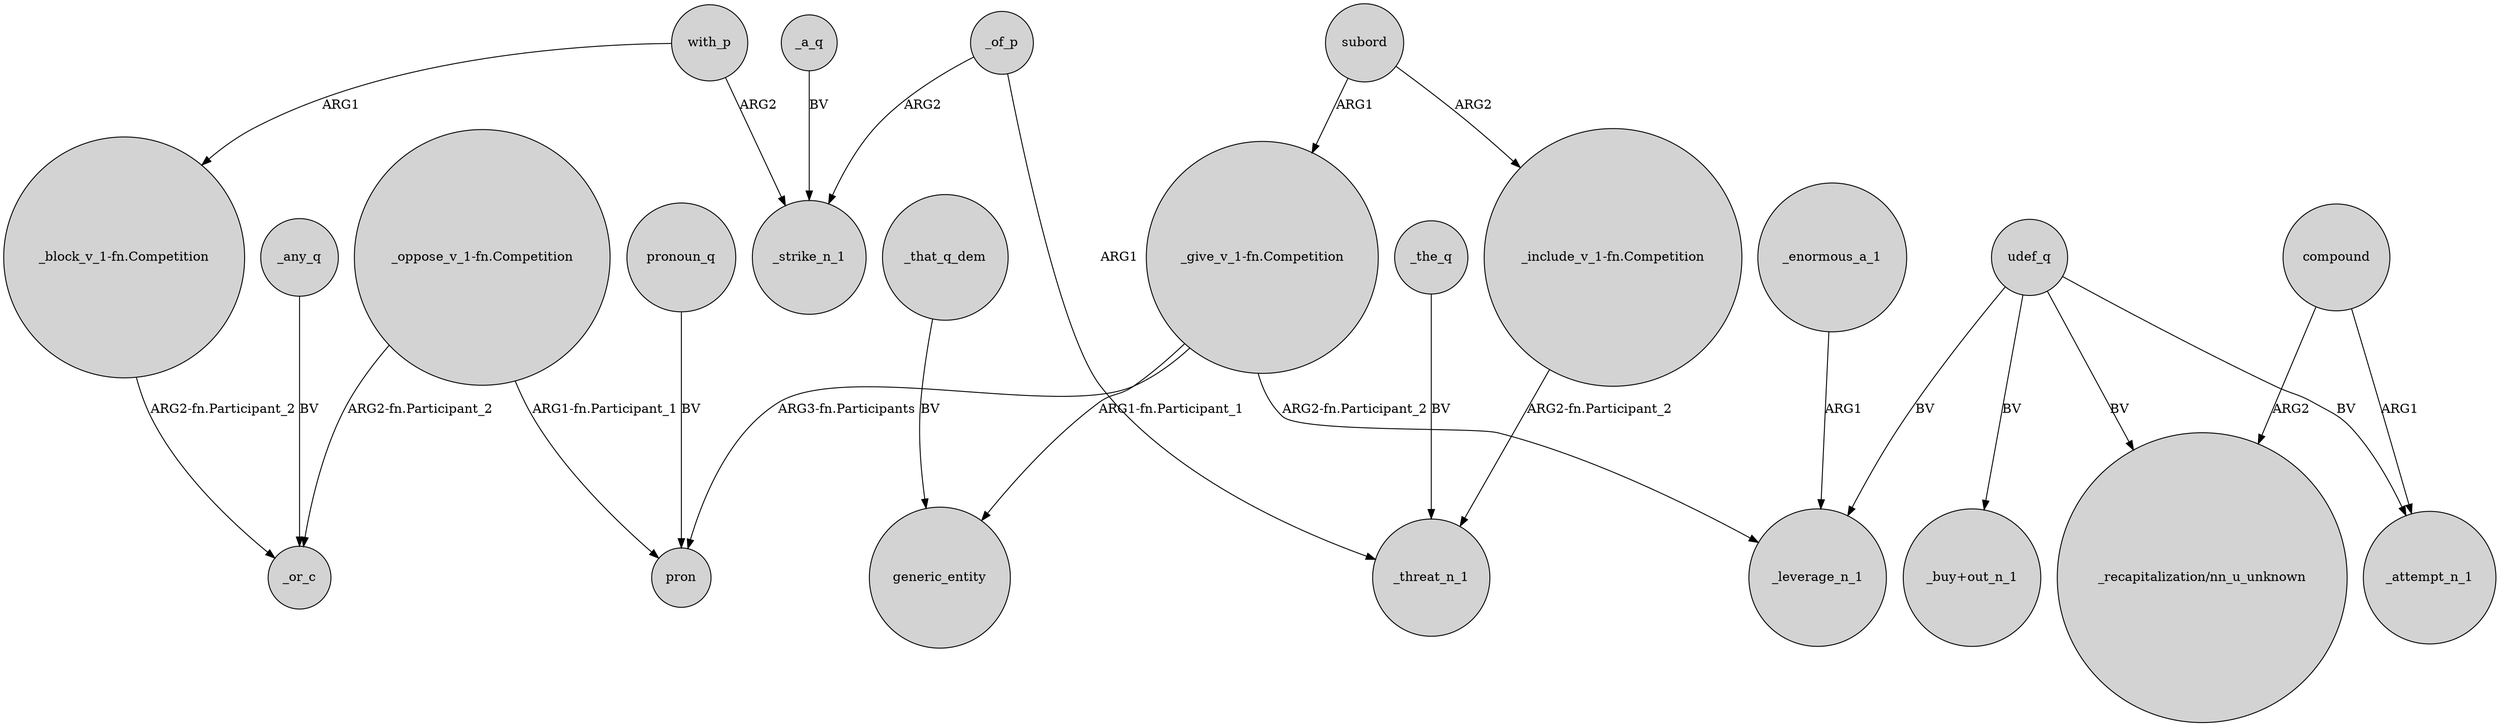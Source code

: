 digraph {
	node [shape=circle style=filled]
	_any_q -> _or_c [label=BV]
	"_include_v_1-fn.Competition" -> _threat_n_1 [label="ARG2-fn.Participant_2"]
	"_give_v_1-fn.Competition" -> pron [label="ARG3-fn.Participants"]
	compound -> _attempt_n_1 [label=ARG1]
	udef_q -> "_recapitalization/nn_u_unknown" [label=BV]
	with_p -> "_block_v_1-fn.Competition" [label=ARG1]
	with_p -> _strike_n_1 [label=ARG2]
	udef_q -> "_buy+out_n_1" [label=BV]
	udef_q -> _leverage_n_1 [label=BV]
	"_block_v_1-fn.Competition" -> _or_c [label="ARG2-fn.Participant_2"]
	pronoun_q -> pron [label=BV]
	"_give_v_1-fn.Competition" -> _leverage_n_1 [label="ARG2-fn.Participant_2"]
	compound -> "_recapitalization/nn_u_unknown" [label=ARG2]
	_of_p -> _threat_n_1 [label=ARG1]
	subord -> "_include_v_1-fn.Competition" [label=ARG2]
	"_oppose_v_1-fn.Competition" -> pron [label="ARG1-fn.Participant_1"]
	_the_q -> _threat_n_1 [label=BV]
	_enormous_a_1 -> _leverage_n_1 [label=ARG1]
	"_oppose_v_1-fn.Competition" -> _or_c [label="ARG2-fn.Participant_2"]
	_that_q_dem -> generic_entity [label=BV]
	_of_p -> _strike_n_1 [label=ARG2]
	"_give_v_1-fn.Competition" -> generic_entity [label="ARG1-fn.Participant_1"]
	subord -> "_give_v_1-fn.Competition" [label=ARG1]
	_a_q -> _strike_n_1 [label=BV]
	udef_q -> _attempt_n_1 [label=BV]
}

